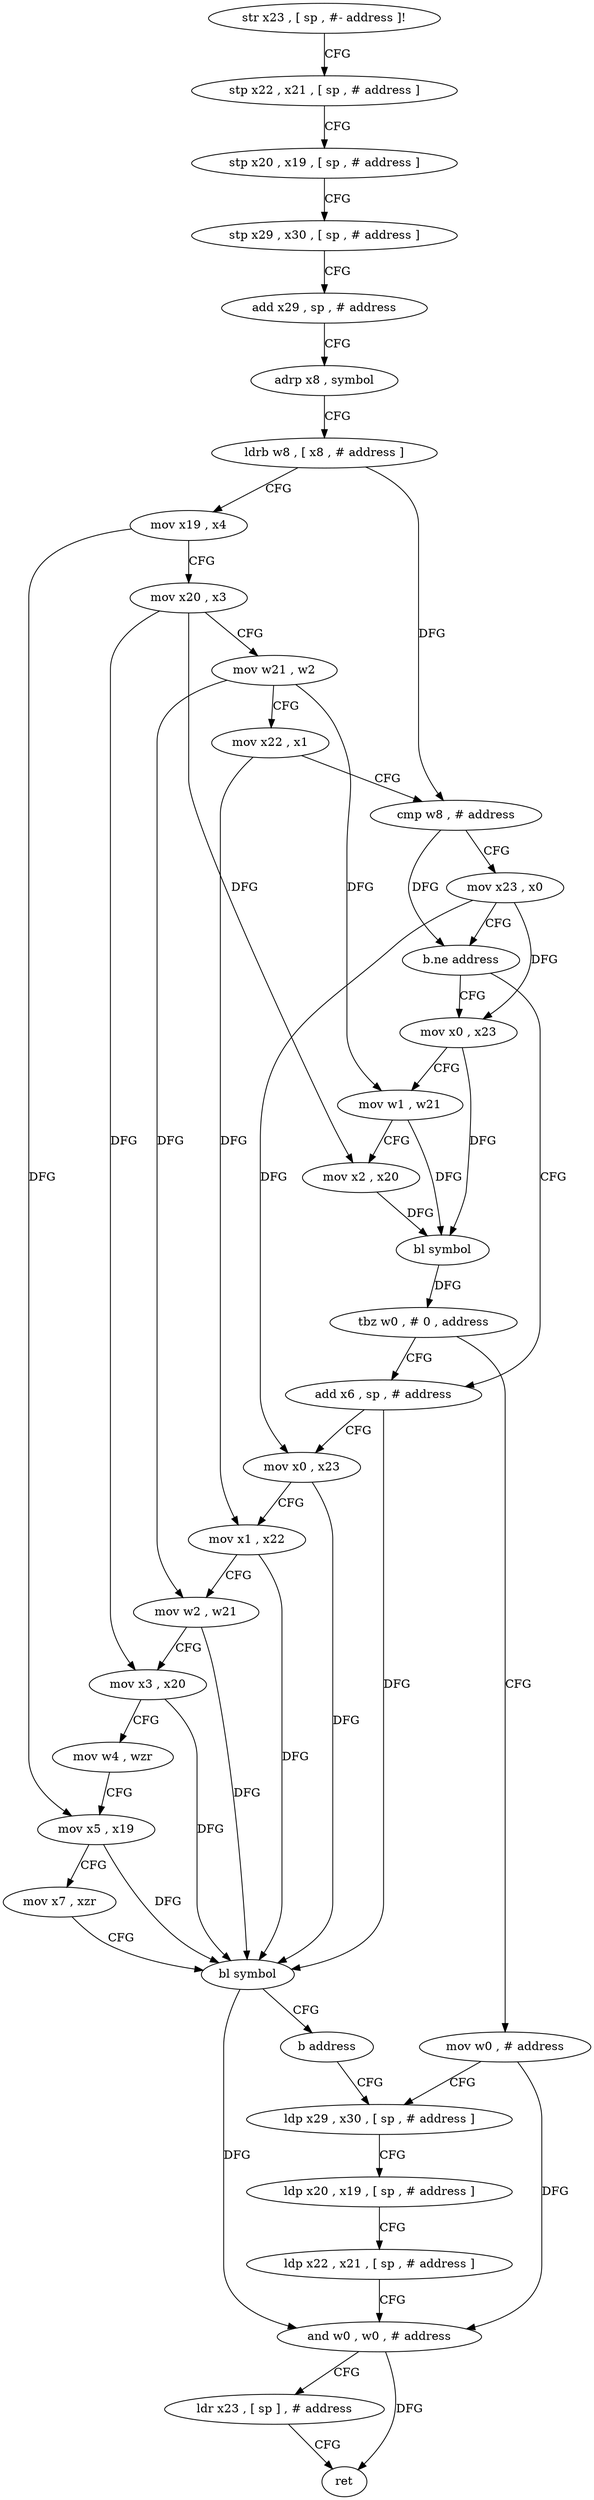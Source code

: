 digraph "func" {
"4210676" [label = "str x23 , [ sp , #- address ]!" ]
"4210680" [label = "stp x22 , x21 , [ sp , # address ]" ]
"4210684" [label = "stp x20 , x19 , [ sp , # address ]" ]
"4210688" [label = "stp x29 , x30 , [ sp , # address ]" ]
"4210692" [label = "add x29 , sp , # address" ]
"4210696" [label = "adrp x8 , symbol" ]
"4210700" [label = "ldrb w8 , [ x8 , # address ]" ]
"4210704" [label = "mov x19 , x4" ]
"4210708" [label = "mov x20 , x3" ]
"4210712" [label = "mov w21 , w2" ]
"4210716" [label = "mov x22 , x1" ]
"4210720" [label = "cmp w8 , # address" ]
"4210724" [label = "mov x23 , x0" ]
"4210728" [label = "b.ne address" ]
"4210752" [label = "add x6 , sp , # address" ]
"4210732" [label = "mov x0 , x23" ]
"4210756" [label = "mov x0 , x23" ]
"4210760" [label = "mov x1 , x22" ]
"4210764" [label = "mov w2 , w21" ]
"4210768" [label = "mov x3 , x20" ]
"4210772" [label = "mov w4 , wzr" ]
"4210776" [label = "mov x5 , x19" ]
"4210780" [label = "mov x7 , xzr" ]
"4210784" [label = "bl symbol" ]
"4210788" [label = "b address" ]
"4210796" [label = "ldp x29 , x30 , [ sp , # address ]" ]
"4210736" [label = "mov w1 , w21" ]
"4210740" [label = "mov x2 , x20" ]
"4210744" [label = "bl symbol" ]
"4210748" [label = "tbz w0 , # 0 , address" ]
"4210792" [label = "mov w0 , # address" ]
"4210800" [label = "ldp x20 , x19 , [ sp , # address ]" ]
"4210804" [label = "ldp x22 , x21 , [ sp , # address ]" ]
"4210808" [label = "and w0 , w0 , # address" ]
"4210812" [label = "ldr x23 , [ sp ] , # address" ]
"4210816" [label = "ret" ]
"4210676" -> "4210680" [ label = "CFG" ]
"4210680" -> "4210684" [ label = "CFG" ]
"4210684" -> "4210688" [ label = "CFG" ]
"4210688" -> "4210692" [ label = "CFG" ]
"4210692" -> "4210696" [ label = "CFG" ]
"4210696" -> "4210700" [ label = "CFG" ]
"4210700" -> "4210704" [ label = "CFG" ]
"4210700" -> "4210720" [ label = "DFG" ]
"4210704" -> "4210708" [ label = "CFG" ]
"4210704" -> "4210776" [ label = "DFG" ]
"4210708" -> "4210712" [ label = "CFG" ]
"4210708" -> "4210768" [ label = "DFG" ]
"4210708" -> "4210740" [ label = "DFG" ]
"4210712" -> "4210716" [ label = "CFG" ]
"4210712" -> "4210764" [ label = "DFG" ]
"4210712" -> "4210736" [ label = "DFG" ]
"4210716" -> "4210720" [ label = "CFG" ]
"4210716" -> "4210760" [ label = "DFG" ]
"4210720" -> "4210724" [ label = "CFG" ]
"4210720" -> "4210728" [ label = "DFG" ]
"4210724" -> "4210728" [ label = "CFG" ]
"4210724" -> "4210756" [ label = "DFG" ]
"4210724" -> "4210732" [ label = "DFG" ]
"4210728" -> "4210752" [ label = "CFG" ]
"4210728" -> "4210732" [ label = "CFG" ]
"4210752" -> "4210756" [ label = "CFG" ]
"4210752" -> "4210784" [ label = "DFG" ]
"4210732" -> "4210736" [ label = "CFG" ]
"4210732" -> "4210744" [ label = "DFG" ]
"4210756" -> "4210760" [ label = "CFG" ]
"4210756" -> "4210784" [ label = "DFG" ]
"4210760" -> "4210764" [ label = "CFG" ]
"4210760" -> "4210784" [ label = "DFG" ]
"4210764" -> "4210768" [ label = "CFG" ]
"4210764" -> "4210784" [ label = "DFG" ]
"4210768" -> "4210772" [ label = "CFG" ]
"4210768" -> "4210784" [ label = "DFG" ]
"4210772" -> "4210776" [ label = "CFG" ]
"4210776" -> "4210780" [ label = "CFG" ]
"4210776" -> "4210784" [ label = "DFG" ]
"4210780" -> "4210784" [ label = "CFG" ]
"4210784" -> "4210788" [ label = "CFG" ]
"4210784" -> "4210808" [ label = "DFG" ]
"4210788" -> "4210796" [ label = "CFG" ]
"4210796" -> "4210800" [ label = "CFG" ]
"4210736" -> "4210740" [ label = "CFG" ]
"4210736" -> "4210744" [ label = "DFG" ]
"4210740" -> "4210744" [ label = "DFG" ]
"4210744" -> "4210748" [ label = "DFG" ]
"4210748" -> "4210792" [ label = "CFG" ]
"4210748" -> "4210752" [ label = "CFG" ]
"4210792" -> "4210796" [ label = "CFG" ]
"4210792" -> "4210808" [ label = "DFG" ]
"4210800" -> "4210804" [ label = "CFG" ]
"4210804" -> "4210808" [ label = "CFG" ]
"4210808" -> "4210812" [ label = "CFG" ]
"4210808" -> "4210816" [ label = "DFG" ]
"4210812" -> "4210816" [ label = "CFG" ]
}
